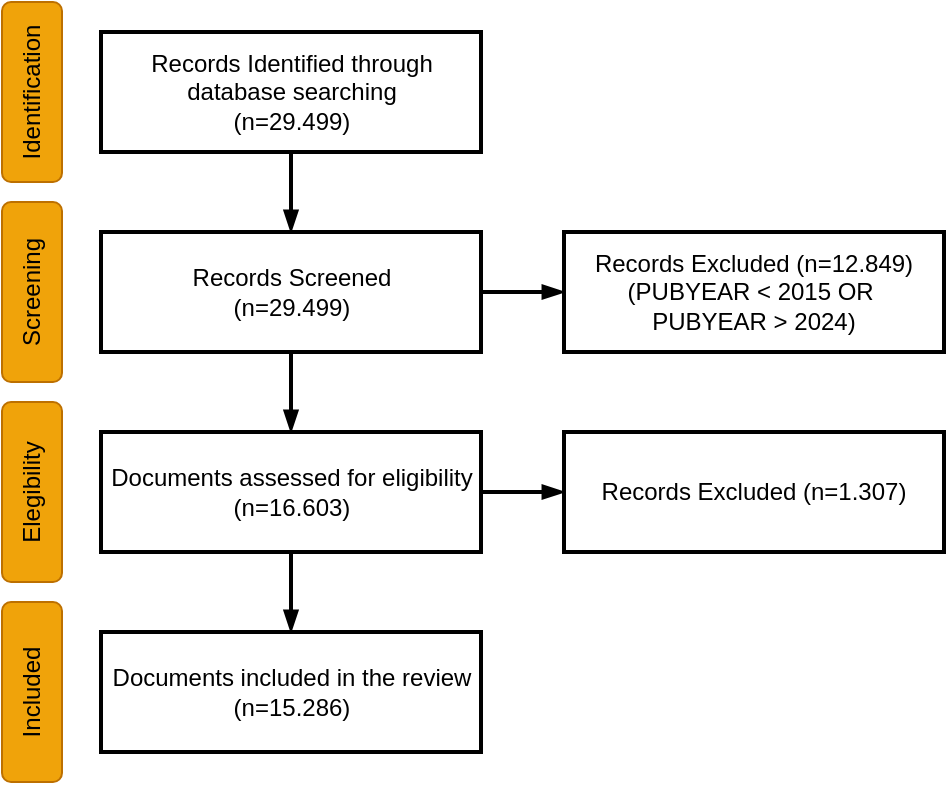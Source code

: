 <mxfile version="26.2.2">
  <diagram name="Página-1" id="ot0PXyGs3hzYBor1LjvP">
    <mxGraphModel dx="813" dy="698" grid="0" gridSize="10" guides="1" tooltips="1" connect="1" arrows="1" fold="1" page="1" pageScale="1" pageWidth="827" pageHeight="1169" background="#ffffff" math="0" shadow="0">
      <root>
        <mxCell id="0" />
        <mxCell id="1" parent="0" />
        <mxCell id="W_nr4ksiAtif4gGKhU2a-1" value="Identification" style="rounded=1;whiteSpace=wrap;html=1;fillColor=#f0a30a;fontColor=#000000;strokeColor=#BD7000;rotation=-90;" parent="1" vertex="1">
          <mxGeometry x="11" y="147" width="90" height="30" as="geometry" />
        </mxCell>
        <mxCell id="W_nr4ksiAtif4gGKhU2a-2" value="Screening" style="rounded=1;whiteSpace=wrap;html=1;fillColor=#f0a30a;fontColor=#000000;strokeColor=#BD7000;rotation=-90;" parent="1" vertex="1">
          <mxGeometry x="11" y="247" width="90" height="30" as="geometry" />
        </mxCell>
        <mxCell id="W_nr4ksiAtif4gGKhU2a-3" value="Elegibility" style="rounded=1;whiteSpace=wrap;html=1;fillColor=#f0a30a;fontColor=#000000;strokeColor=#BD7000;rotation=-90;" parent="1" vertex="1">
          <mxGeometry x="11" y="347" width="90" height="30" as="geometry" />
        </mxCell>
        <mxCell id="W_nr4ksiAtif4gGKhU2a-4" value="Included" style="rounded=1;whiteSpace=wrap;html=1;fillColor=#f0a30a;fontColor=#000000;strokeColor=#BD7000;rotation=-90;" parent="1" vertex="1">
          <mxGeometry x="11" y="447" width="90" height="30" as="geometry" />
        </mxCell>
        <mxCell id="W_nr4ksiAtif4gGKhU2a-13" style="edgeStyle=orthogonalEdgeStyle;rounded=0;orthogonalLoop=1;jettySize=auto;html=1;entryX=0.5;entryY=0;entryDx=0;entryDy=0;strokeColor=#000000;endArrow=blockThin;endFill=1;strokeWidth=2;" parent="1" source="W_nr4ksiAtif4gGKhU2a-5" target="W_nr4ksiAtif4gGKhU2a-6" edge="1">
          <mxGeometry relative="1" as="geometry" />
        </mxCell>
        <mxCell id="W_nr4ksiAtif4gGKhU2a-5" value="Records Identified through database searching&lt;br&gt;(n=29.499)" style="rounded=0;whiteSpace=wrap;html=1;fillColor=none;strokeColor=#000000;fontColor=#000000;strokeWidth=2;" parent="1" vertex="1">
          <mxGeometry x="90.5" y="132" width="190" height="60" as="geometry" />
        </mxCell>
        <mxCell id="W_nr4ksiAtif4gGKhU2a-14" style="edgeStyle=orthogonalEdgeStyle;rounded=0;orthogonalLoop=1;jettySize=auto;html=1;entryX=0.5;entryY=0;entryDx=0;entryDy=0;strokeColor=#000000;endArrow=blockThin;endFill=1;strokeWidth=2;" parent="1" source="W_nr4ksiAtif4gGKhU2a-6" target="W_nr4ksiAtif4gGKhU2a-8" edge="1">
          <mxGeometry relative="1" as="geometry" />
        </mxCell>
        <mxCell id="W_nr4ksiAtif4gGKhU2a-16" style="edgeStyle=orthogonalEdgeStyle;rounded=0;orthogonalLoop=1;jettySize=auto;html=1;strokeColor=#000000;strokeWidth=2;endArrow=blockThin;endFill=1;" parent="1" source="W_nr4ksiAtif4gGKhU2a-6" target="W_nr4ksiAtif4gGKhU2a-7" edge="1">
          <mxGeometry relative="1" as="geometry" />
        </mxCell>
        <mxCell id="W_nr4ksiAtif4gGKhU2a-6" value="Records Screened&lt;br&gt;(n=29.499)" style="rounded=0;whiteSpace=wrap;html=1;fillColor=none;strokeColor=#000000;fontColor=#000000;strokeWidth=2;" parent="1" vertex="1">
          <mxGeometry x="90.5" y="232" width="190" height="60" as="geometry" />
        </mxCell>
        <mxCell id="W_nr4ksiAtif4gGKhU2a-7" value="Records Excluded (n=12.849)&lt;br&gt;(PUBYEAR &amp;lt; 2015 OR&amp;nbsp;&lt;div&gt;PUBYEAR &amp;gt; 2024&lt;span style=&quot;background-color: initial;&quot;&gt;)&lt;/span&gt;&lt;/div&gt;" style="rounded=0;whiteSpace=wrap;html=1;fillColor=none;strokeColor=#000000;fontColor=#000000;strokeWidth=2;" parent="1" vertex="1">
          <mxGeometry x="322" y="232" width="190" height="60" as="geometry" />
        </mxCell>
        <mxCell id="W_nr4ksiAtif4gGKhU2a-15" style="edgeStyle=orthogonalEdgeStyle;rounded=0;orthogonalLoop=1;jettySize=auto;html=1;entryX=0.5;entryY=0;entryDx=0;entryDy=0;strokeColor=#000000;strokeWidth=2;endArrow=blockThin;endFill=1;" parent="1" source="W_nr4ksiAtif4gGKhU2a-8" target="W_nr4ksiAtif4gGKhU2a-10" edge="1">
          <mxGeometry relative="1" as="geometry" />
        </mxCell>
        <mxCell id="W_nr4ksiAtif4gGKhU2a-18" style="edgeStyle=orthogonalEdgeStyle;rounded=0;orthogonalLoop=1;jettySize=auto;html=1;exitX=1;exitY=0.5;exitDx=0;exitDy=0;strokeColor=#000000;strokeWidth=2;endArrow=blockThin;endFill=1;" parent="1" source="W_nr4ksiAtif4gGKhU2a-8" target="W_nr4ksiAtif4gGKhU2a-9" edge="1">
          <mxGeometry relative="1" as="geometry" />
        </mxCell>
        <mxCell id="W_nr4ksiAtif4gGKhU2a-8" value="Documents assessed for eligibility&lt;br&gt;(n=16.603)" style="rounded=0;whiteSpace=wrap;html=1;fillColor=none;strokeColor=#000000;fontColor=#000000;strokeWidth=2;" parent="1" vertex="1">
          <mxGeometry x="90.5" y="332" width="190" height="60" as="geometry" />
        </mxCell>
        <mxCell id="W_nr4ksiAtif4gGKhU2a-9" value="Records Excluded (n=1.307)" style="rounded=0;whiteSpace=wrap;html=1;fillColor=none;strokeColor=#000000;fontColor=#000000;strokeWidth=2;" parent="1" vertex="1">
          <mxGeometry x="322" y="332" width="190" height="60" as="geometry" />
        </mxCell>
        <mxCell id="W_nr4ksiAtif4gGKhU2a-10" value="Documents included in the review&lt;br&gt;(n=15.286)" style="rounded=0;whiteSpace=wrap;html=1;fillColor=none;strokeColor=#000000;fontColor=#000000;strokeWidth=2;" parent="1" vertex="1">
          <mxGeometry x="90.5" y="432" width="190" height="60" as="geometry" />
        </mxCell>
      </root>
    </mxGraphModel>
  </diagram>
</mxfile>
